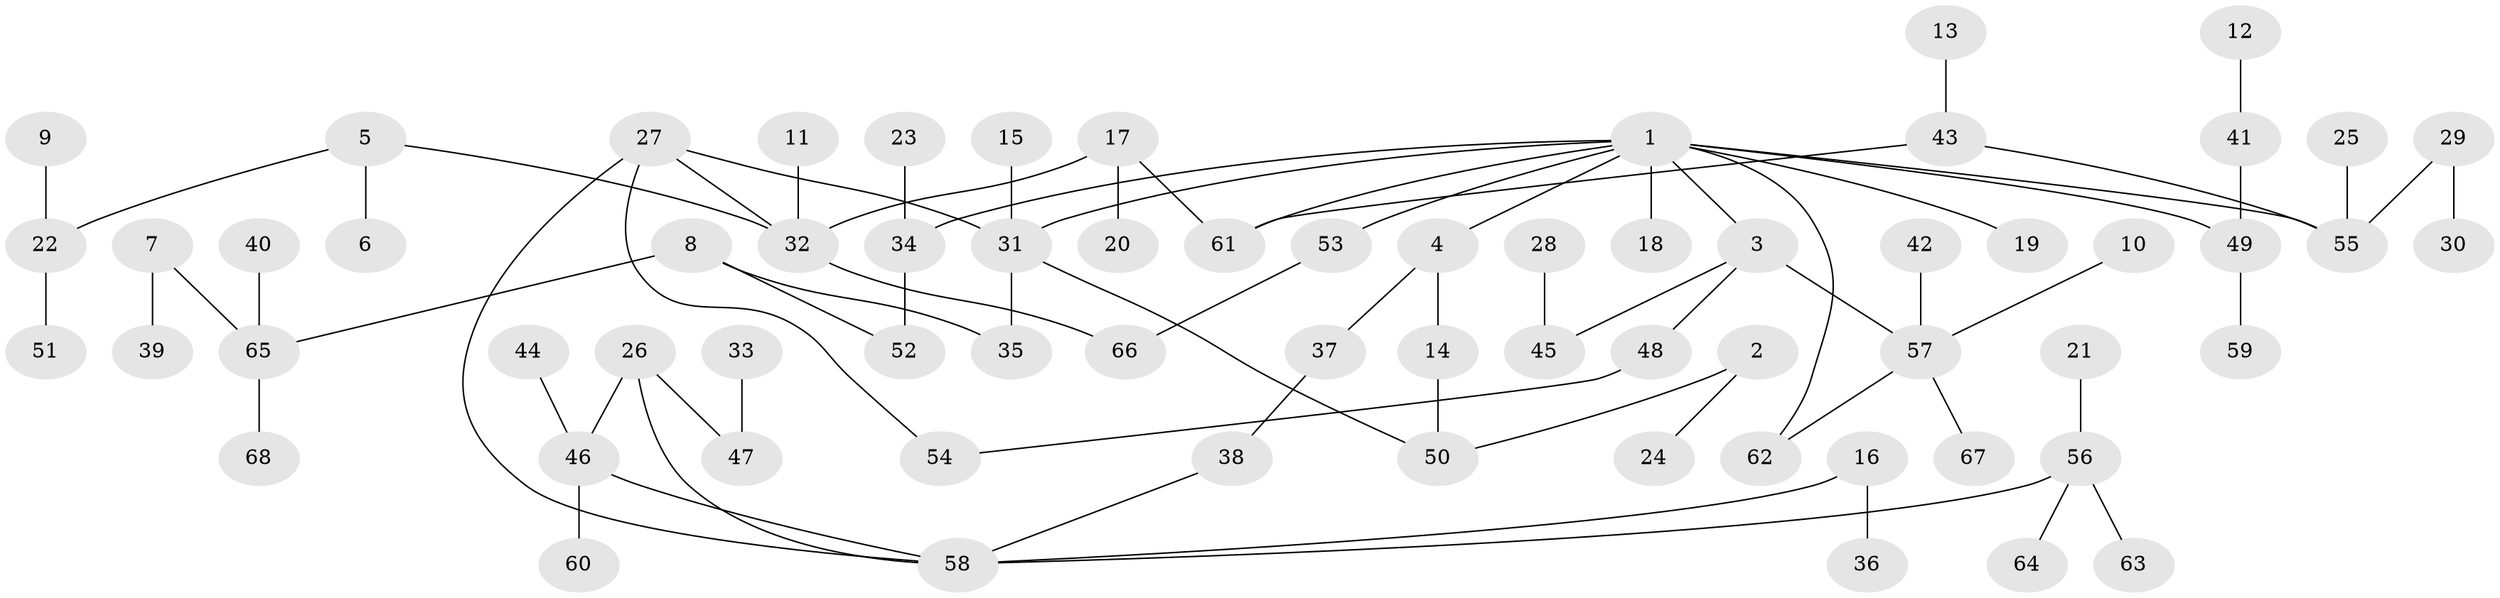 // original degree distribution, {3: 0.17037037037037037, 5: 0.044444444444444446, 6: 0.022222222222222223, 4: 0.05925925925925926, 2: 0.3111111111111111, 1: 0.3925925925925926}
// Generated by graph-tools (version 1.1) at 2025/25/03/09/25 03:25:29]
// undirected, 68 vertices, 76 edges
graph export_dot {
graph [start="1"]
  node [color=gray90,style=filled];
  1;
  2;
  3;
  4;
  5;
  6;
  7;
  8;
  9;
  10;
  11;
  12;
  13;
  14;
  15;
  16;
  17;
  18;
  19;
  20;
  21;
  22;
  23;
  24;
  25;
  26;
  27;
  28;
  29;
  30;
  31;
  32;
  33;
  34;
  35;
  36;
  37;
  38;
  39;
  40;
  41;
  42;
  43;
  44;
  45;
  46;
  47;
  48;
  49;
  50;
  51;
  52;
  53;
  54;
  55;
  56;
  57;
  58;
  59;
  60;
  61;
  62;
  63;
  64;
  65;
  66;
  67;
  68;
  1 -- 3 [weight=1.0];
  1 -- 4 [weight=1.0];
  1 -- 18 [weight=1.0];
  1 -- 19 [weight=1.0];
  1 -- 31 [weight=1.0];
  1 -- 34 [weight=1.0];
  1 -- 49 [weight=1.0];
  1 -- 53 [weight=1.0];
  1 -- 55 [weight=1.0];
  1 -- 61 [weight=1.0];
  1 -- 62 [weight=1.0];
  2 -- 24 [weight=1.0];
  2 -- 50 [weight=1.0];
  3 -- 45 [weight=1.0];
  3 -- 48 [weight=1.0];
  3 -- 57 [weight=1.0];
  4 -- 14 [weight=1.0];
  4 -- 37 [weight=1.0];
  5 -- 6 [weight=1.0];
  5 -- 22 [weight=1.0];
  5 -- 32 [weight=1.0];
  7 -- 39 [weight=1.0];
  7 -- 65 [weight=1.0];
  8 -- 35 [weight=1.0];
  8 -- 52 [weight=1.0];
  8 -- 65 [weight=1.0];
  9 -- 22 [weight=1.0];
  10 -- 57 [weight=1.0];
  11 -- 32 [weight=1.0];
  12 -- 41 [weight=1.0];
  13 -- 43 [weight=1.0];
  14 -- 50 [weight=1.0];
  15 -- 31 [weight=1.0];
  16 -- 36 [weight=1.0];
  16 -- 58 [weight=1.0];
  17 -- 20 [weight=1.0];
  17 -- 32 [weight=1.0];
  17 -- 61 [weight=1.0];
  21 -- 56 [weight=1.0];
  22 -- 51 [weight=1.0];
  23 -- 34 [weight=1.0];
  25 -- 55 [weight=1.0];
  26 -- 46 [weight=1.0];
  26 -- 47 [weight=1.0];
  26 -- 58 [weight=1.0];
  27 -- 31 [weight=1.0];
  27 -- 32 [weight=1.0];
  27 -- 54 [weight=1.0];
  27 -- 58 [weight=1.0];
  28 -- 45 [weight=1.0];
  29 -- 30 [weight=1.0];
  29 -- 55 [weight=1.0];
  31 -- 35 [weight=1.0];
  31 -- 50 [weight=1.0];
  32 -- 66 [weight=1.0];
  33 -- 47 [weight=1.0];
  34 -- 52 [weight=1.0];
  37 -- 38 [weight=1.0];
  38 -- 58 [weight=1.0];
  40 -- 65 [weight=1.0];
  41 -- 49 [weight=1.0];
  42 -- 57 [weight=1.0];
  43 -- 55 [weight=1.0];
  43 -- 61 [weight=1.0];
  44 -- 46 [weight=1.0];
  46 -- 58 [weight=1.0];
  46 -- 60 [weight=1.0];
  48 -- 54 [weight=1.0];
  49 -- 59 [weight=1.0];
  53 -- 66 [weight=1.0];
  56 -- 58 [weight=1.0];
  56 -- 63 [weight=1.0];
  56 -- 64 [weight=1.0];
  57 -- 62 [weight=1.0];
  57 -- 67 [weight=1.0];
  65 -- 68 [weight=1.0];
}
